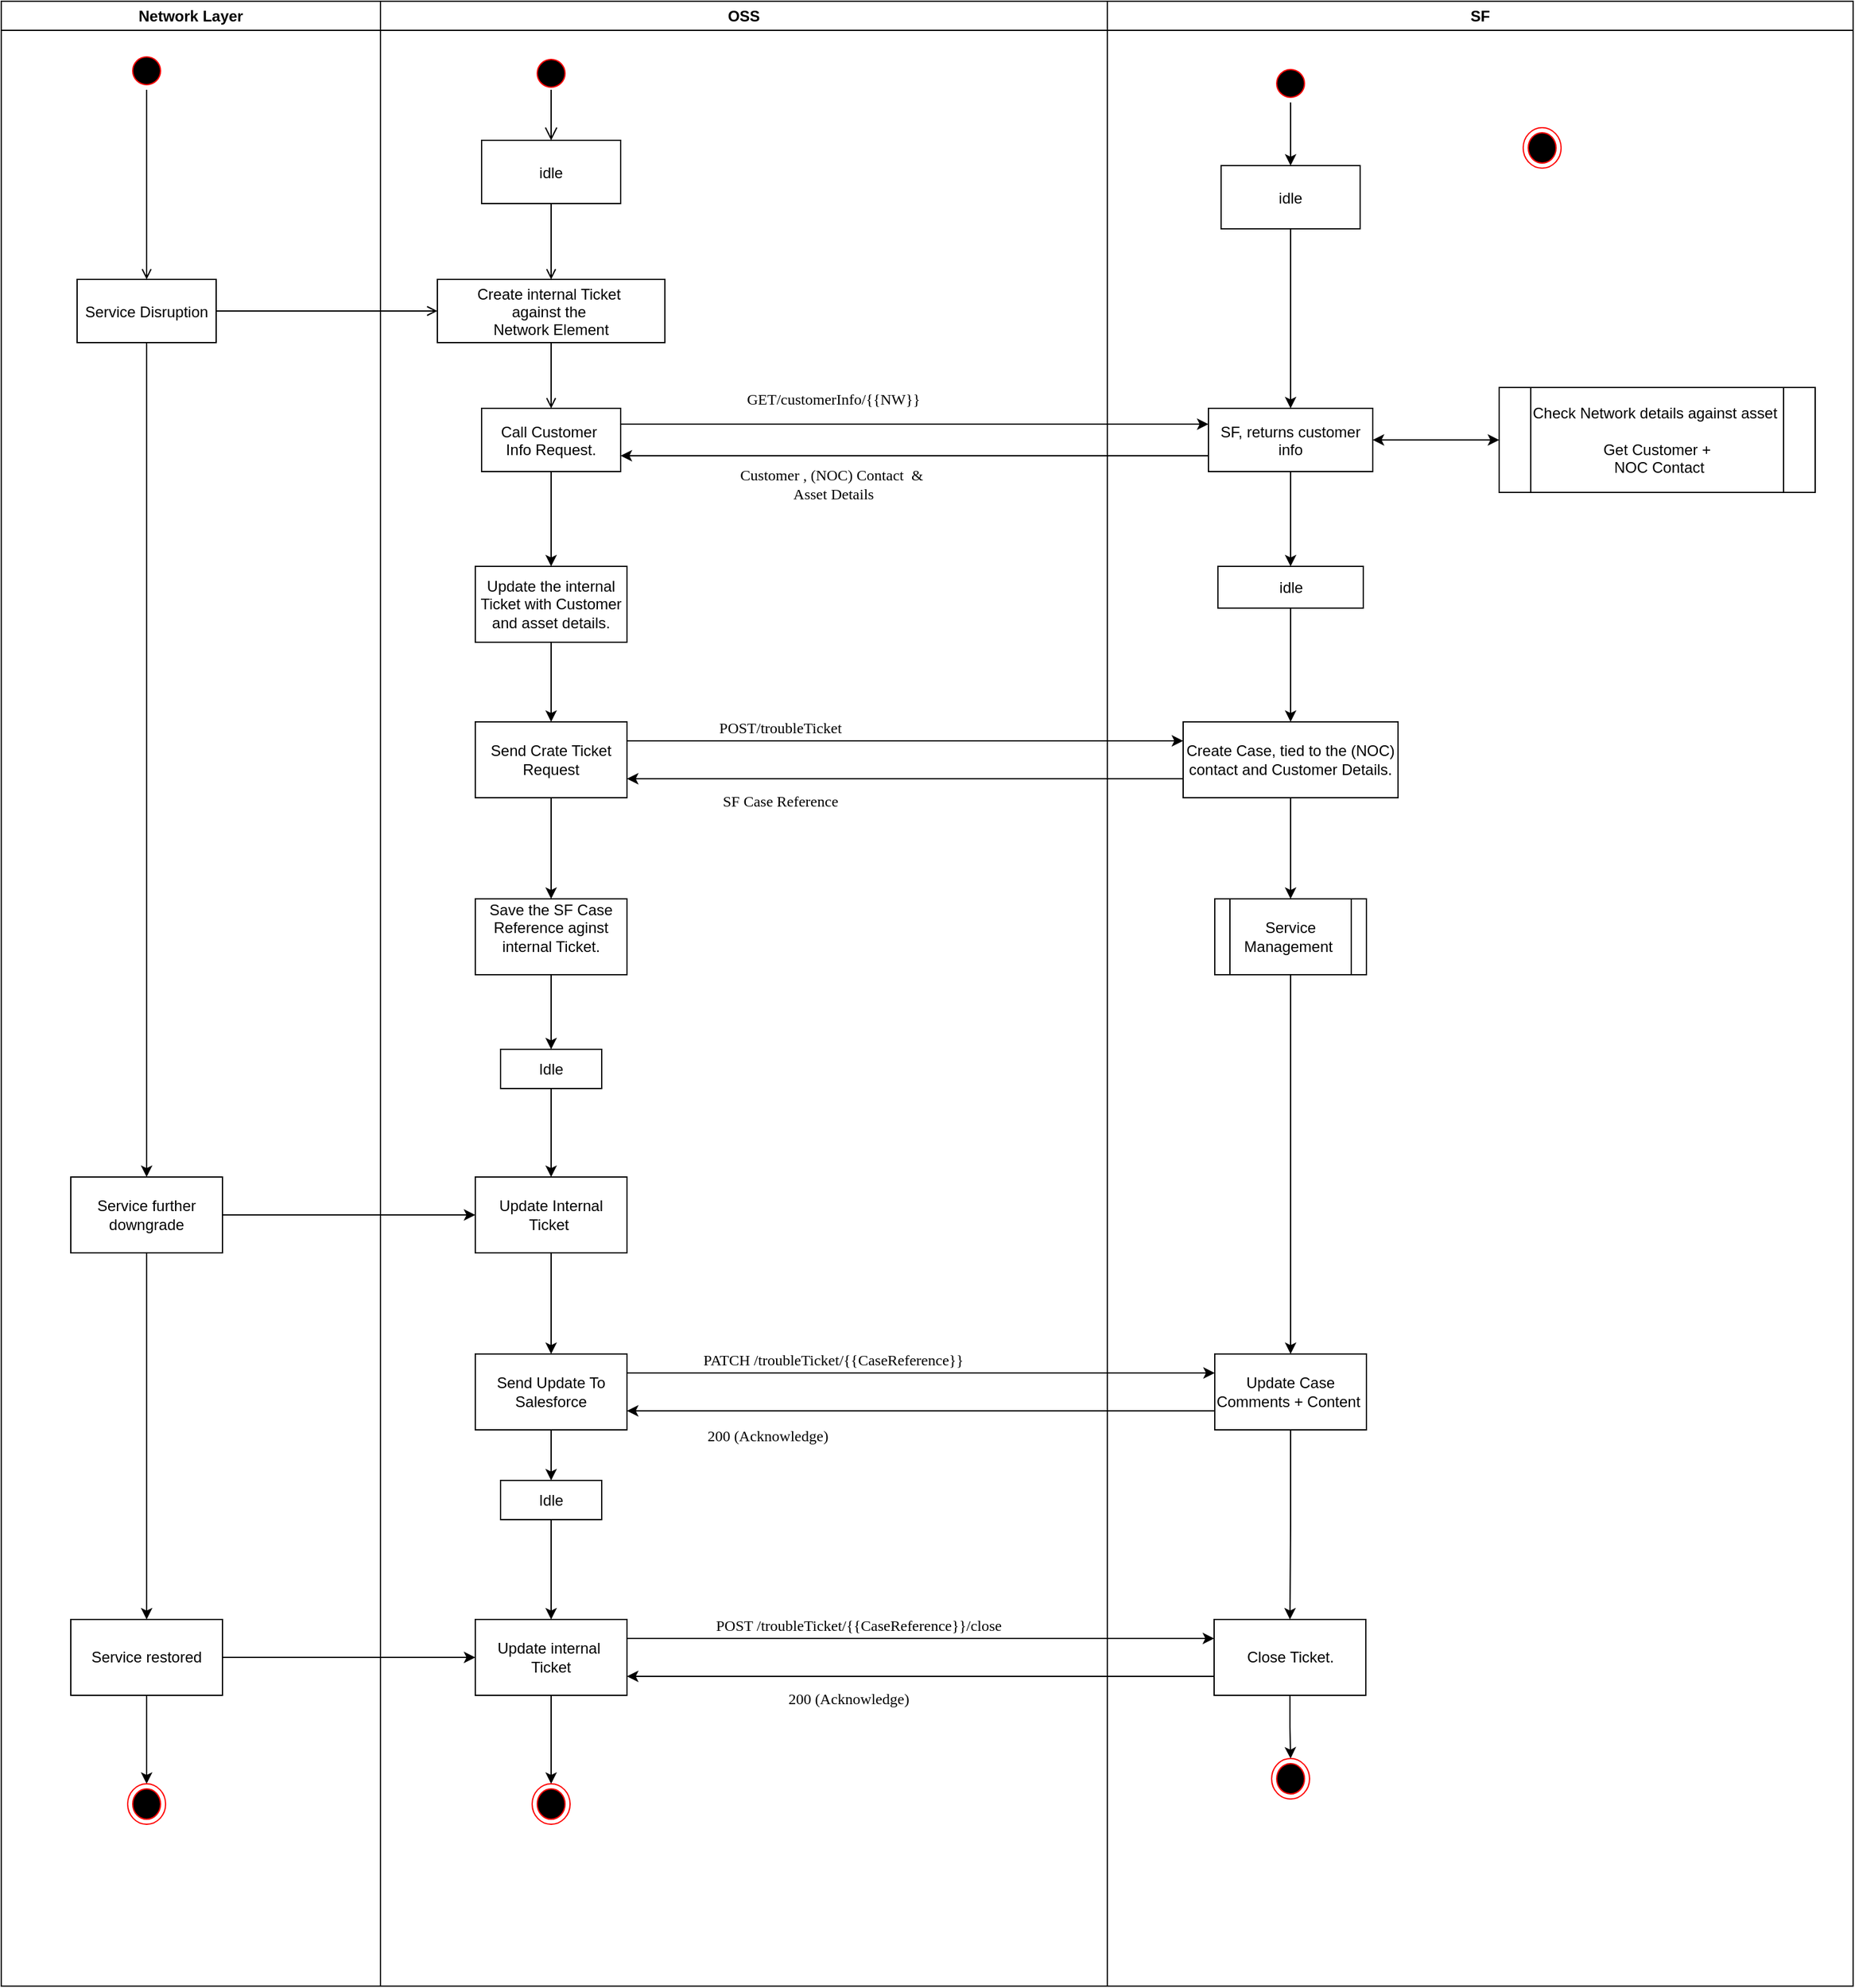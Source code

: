 <mxfile version="24.6.4" type="device">
  <diagram name="Page-1" id="e7e014a7-5840-1c2e-5031-d8a46d1fe8dd">
    <mxGraphModel dx="1434" dy="738" grid="1" gridSize="10" guides="1" tooltips="1" connect="1" arrows="1" fold="1" page="1" pageScale="1" pageWidth="1169" pageHeight="826" background="none" math="0" shadow="0">
      <root>
        <mxCell id="0" />
        <mxCell id="1" parent="0" />
        <mxCell id="2" value="Network Layer" style="swimlane;whiteSpace=wrap" parent="1" vertex="1">
          <mxGeometry x="70" y="140" width="300" height="1570" as="geometry" />
        </mxCell>
        <mxCell id="5" value="" style="ellipse;shape=startState;fillColor=#000000;strokeColor=#ff0000;" parent="2" vertex="1">
          <mxGeometry x="100" y="40" width="30" height="30" as="geometry" />
        </mxCell>
        <mxCell id="9" value="" style="endArrow=open;strokeColor=#000000;endFill=1;rounded=0;entryX=0.5;entryY=0;entryDx=0;entryDy=0;" parent="2" source="5" target="10" edge="1">
          <mxGeometry relative="1" as="geometry">
            <mxPoint x="115" y="160" as="sourcePoint" />
            <mxPoint x="115" y="212" as="targetPoint" />
          </mxGeometry>
        </mxCell>
        <mxCell id="88asuDBjDZvt005CNdE9-83" value="" style="edgeStyle=orthogonalEdgeStyle;rounded=0;orthogonalLoop=1;jettySize=auto;html=1;" edge="1" parent="2" source="10" target="88asuDBjDZvt005CNdE9-82">
          <mxGeometry relative="1" as="geometry" />
        </mxCell>
        <mxCell id="10" value="Service Disruption" style="" parent="2" vertex="1">
          <mxGeometry x="60" y="220" width="110" height="50" as="geometry" />
        </mxCell>
        <mxCell id="88asuDBjDZvt005CNdE9-108" style="edgeStyle=orthogonalEdgeStyle;rounded=0;orthogonalLoop=1;jettySize=auto;html=1;" edge="1" parent="2" source="88asuDBjDZvt005CNdE9-82" target="88asuDBjDZvt005CNdE9-107">
          <mxGeometry relative="1" as="geometry" />
        </mxCell>
        <mxCell id="88asuDBjDZvt005CNdE9-82" value="Service further downgrade" style="whiteSpace=wrap;html=1;" vertex="1" parent="2">
          <mxGeometry x="55" y="930" width="120" height="60" as="geometry" />
        </mxCell>
        <mxCell id="88asuDBjDZvt005CNdE9-124" value="" style="edgeStyle=orthogonalEdgeStyle;rounded=0;orthogonalLoop=1;jettySize=auto;html=1;" edge="1" parent="2" source="88asuDBjDZvt005CNdE9-107" target="88asuDBjDZvt005CNdE9-123">
          <mxGeometry relative="1" as="geometry" />
        </mxCell>
        <mxCell id="88asuDBjDZvt005CNdE9-107" value="Service restored" style="whiteSpace=wrap;html=1;" vertex="1" parent="2">
          <mxGeometry x="55" y="1280" width="120" height="60" as="geometry" />
        </mxCell>
        <mxCell id="88asuDBjDZvt005CNdE9-123" value="" style="ellipse;shape=endState;fillColor=#000000;strokeColor=#ff0000" vertex="1" parent="2">
          <mxGeometry x="100" y="1410" width="30" height="32" as="geometry" />
        </mxCell>
        <mxCell id="3" value="OSS" style="swimlane;whiteSpace=wrap" parent="1" vertex="1">
          <mxGeometry x="370" y="140" width="575" height="1570" as="geometry" />
        </mxCell>
        <mxCell id="13" value="" style="ellipse;shape=startState;fillColor=#000000;strokeColor=#ff0000;" parent="3" vertex="1">
          <mxGeometry x="120" y="42" width="30" height="30" as="geometry" />
        </mxCell>
        <mxCell id="14" value="" style="edgeStyle=elbowEdgeStyle;elbow=horizontal;verticalAlign=bottom;endArrow=open;endSize=8;strokeColor=#000000;endFill=1;rounded=0" parent="3" target="15" edge="1">
          <mxGeometry x="40" y="20" as="geometry">
            <mxPoint x="115" y="90" as="targetPoint" />
            <mxPoint x="135" y="70" as="sourcePoint" />
          </mxGeometry>
        </mxCell>
        <mxCell id="15" value="idle" style="" parent="3" vertex="1">
          <mxGeometry x="80" y="110" width="110" height="50" as="geometry" />
        </mxCell>
        <mxCell id="16" value="Create internal Ticket &#xa;against the &#xa;Network Element" style="" parent="3" vertex="1">
          <mxGeometry x="45" y="220" width="180" height="50" as="geometry" />
        </mxCell>
        <mxCell id="17" value="" style="endArrow=open;strokeColor=#000000;endFill=1;rounded=0" parent="3" source="15" target="16" edge="1">
          <mxGeometry relative="1" as="geometry" />
        </mxCell>
        <mxCell id="88asuDBjDZvt005CNdE9-62" value="" style="edgeStyle=orthogonalEdgeStyle;rounded=0;orthogonalLoop=1;jettySize=auto;html=1;" edge="1" parent="3" source="18" target="88asuDBjDZvt005CNdE9-61">
          <mxGeometry relative="1" as="geometry" />
        </mxCell>
        <mxCell id="18" value="Call Customer &#xa;Info Request." style="" parent="3" vertex="1">
          <mxGeometry x="80" y="322" width="110" height="50" as="geometry" />
        </mxCell>
        <mxCell id="19" value="" style="endArrow=open;strokeColor=#000000;endFill=1;rounded=0" parent="3" source="16" target="18" edge="1">
          <mxGeometry relative="1" as="geometry" />
        </mxCell>
        <mxCell id="88asuDBjDZvt005CNdE9-44" value="GET/customerInfo/{{NW}}" style="text;html=1;align=center;verticalAlign=middle;resizable=0;points=[];autosize=1;strokeColor=none;fillColor=none;fontFamily=Lucida Console;" vertex="1" parent="3">
          <mxGeometry x="262.5" y="300" width="190" height="30" as="geometry" />
        </mxCell>
        <mxCell id="88asuDBjDZvt005CNdE9-55" value="Customer , (NOC) Contact&amp;nbsp; &amp;amp;&amp;nbsp;&lt;div&gt;Asset Details&lt;/div&gt;" style="text;html=1;align=center;verticalAlign=middle;resizable=0;points=[];autosize=1;strokeColor=none;fillColor=none;fontFamily=Lucida Console;" vertex="1" parent="3">
          <mxGeometry x="242.5" y="362" width="230" height="40" as="geometry" />
        </mxCell>
        <mxCell id="88asuDBjDZvt005CNdE9-64" value="" style="edgeStyle=orthogonalEdgeStyle;rounded=0;orthogonalLoop=1;jettySize=auto;html=1;" edge="1" parent="3" source="88asuDBjDZvt005CNdE9-61" target="88asuDBjDZvt005CNdE9-63">
          <mxGeometry relative="1" as="geometry" />
        </mxCell>
        <mxCell id="88asuDBjDZvt005CNdE9-61" value="Update the internal Ticket with Customer and asset details." style="whiteSpace=wrap;html=1;" vertex="1" parent="3">
          <mxGeometry x="75" y="447" width="120" height="60" as="geometry" />
        </mxCell>
        <mxCell id="88asuDBjDZvt005CNdE9-78" value="" style="edgeStyle=orthogonalEdgeStyle;rounded=0;orthogonalLoop=1;jettySize=auto;html=1;" edge="1" parent="3" source="88asuDBjDZvt005CNdE9-63" target="88asuDBjDZvt005CNdE9-77">
          <mxGeometry relative="1" as="geometry" />
        </mxCell>
        <mxCell id="88asuDBjDZvt005CNdE9-63" value="Send Crate Ticket Request" style="whiteSpace=wrap;html=1;" vertex="1" parent="3">
          <mxGeometry x="75" y="570" width="120" height="60" as="geometry" />
        </mxCell>
        <mxCell id="88asuDBjDZvt005CNdE9-68" value="POST/troubleTicket" style="text;html=1;align=center;verticalAlign=middle;resizable=0;points=[];autosize=1;strokeColor=none;fillColor=none;fontFamily=Lucida Console;" vertex="1" parent="3">
          <mxGeometry x="240.5" y="560" width="150" height="30" as="geometry" />
        </mxCell>
        <mxCell id="88asuDBjDZvt005CNdE9-81" value="" style="edgeStyle=orthogonalEdgeStyle;rounded=0;orthogonalLoop=1;jettySize=auto;html=1;" edge="1" parent="3" source="88asuDBjDZvt005CNdE9-77" target="88asuDBjDZvt005CNdE9-80">
          <mxGeometry relative="1" as="geometry" />
        </mxCell>
        <mxCell id="88asuDBjDZvt005CNdE9-77" value="Save the SF Case Reference aginst&lt;div&gt;internal Ticket.&lt;/div&gt;&lt;div&gt;&lt;br&gt;&lt;/div&gt;" style="whiteSpace=wrap;html=1;" vertex="1" parent="3">
          <mxGeometry x="75" y="710" width="120" height="60" as="geometry" />
        </mxCell>
        <mxCell id="88asuDBjDZvt005CNdE9-76" value="SF Case Reference" style="text;html=1;align=center;verticalAlign=middle;resizable=0;points=[];autosize=1;strokeColor=none;fillColor=none;fontFamily=Lucida Console;" vertex="1" parent="3">
          <mxGeometry x="240.5" y="618" width="150" height="30" as="geometry" />
        </mxCell>
        <mxCell id="88asuDBjDZvt005CNdE9-92" value="" style="edgeStyle=orthogonalEdgeStyle;rounded=0;orthogonalLoop=1;jettySize=auto;html=1;" edge="1" parent="3" source="88asuDBjDZvt005CNdE9-80" target="88asuDBjDZvt005CNdE9-85">
          <mxGeometry relative="1" as="geometry" />
        </mxCell>
        <mxCell id="88asuDBjDZvt005CNdE9-80" value="Idle" style="whiteSpace=wrap;html=1;" vertex="1" parent="3">
          <mxGeometry x="95" y="829" width="80" height="31" as="geometry" />
        </mxCell>
        <mxCell id="88asuDBjDZvt005CNdE9-88" value="" style="edgeStyle=orthogonalEdgeStyle;rounded=0;orthogonalLoop=1;jettySize=auto;html=1;" edge="1" parent="3" source="88asuDBjDZvt005CNdE9-85" target="88asuDBjDZvt005CNdE9-87">
          <mxGeometry relative="1" as="geometry" />
        </mxCell>
        <mxCell id="88asuDBjDZvt005CNdE9-85" value="Update Internal Ticket&amp;nbsp;" style="whiteSpace=wrap;html=1;" vertex="1" parent="3">
          <mxGeometry x="75" y="930" width="120" height="60" as="geometry" />
        </mxCell>
        <mxCell id="88asuDBjDZvt005CNdE9-105" value="" style="edgeStyle=orthogonalEdgeStyle;rounded=0;orthogonalLoop=1;jettySize=auto;html=1;" edge="1" parent="3" source="88asuDBjDZvt005CNdE9-87" target="88asuDBjDZvt005CNdE9-104">
          <mxGeometry relative="1" as="geometry" />
        </mxCell>
        <mxCell id="88asuDBjDZvt005CNdE9-87" value="Send Update To Salesforce" style="whiteSpace=wrap;html=1;" vertex="1" parent="3">
          <mxGeometry x="75" y="1070" width="120" height="60" as="geometry" />
        </mxCell>
        <mxCell id="88asuDBjDZvt005CNdE9-91" value="PATCH /troubleTicket/{{CaseReference}}&lt;span style=&quot;white-space-collapse: preserve;&quot;&gt;&#x9;&lt;/span&gt;" style="text;html=1;align=center;verticalAlign=middle;resizable=0;points=[];autosize=1;strokeColor=none;fillColor=default;fontFamily=Lucida Console;" vertex="1" parent="3">
          <mxGeometry x="207.5" y="1060" width="310" height="30" as="geometry" />
        </mxCell>
        <mxCell id="88asuDBjDZvt005CNdE9-111" style="edgeStyle=orthogonalEdgeStyle;rounded=0;orthogonalLoop=1;jettySize=auto;html=1;exitX=0.5;exitY=1;exitDx=0;exitDy=0;entryX=0.5;entryY=0;entryDx=0;entryDy=0;" edge="1" parent="3" source="88asuDBjDZvt005CNdE9-104" target="88asuDBjDZvt005CNdE9-109">
          <mxGeometry relative="1" as="geometry" />
        </mxCell>
        <mxCell id="88asuDBjDZvt005CNdE9-104" value="Idle" style="whiteSpace=wrap;html=1;" vertex="1" parent="3">
          <mxGeometry x="95" y="1170" width="80" height="31" as="geometry" />
        </mxCell>
        <mxCell id="88asuDBjDZvt005CNdE9-122" value="" style="edgeStyle=orthogonalEdgeStyle;rounded=0;orthogonalLoop=1;jettySize=auto;html=1;" edge="1" parent="3" source="88asuDBjDZvt005CNdE9-109" target="88asuDBjDZvt005CNdE9-121">
          <mxGeometry relative="1" as="geometry" />
        </mxCell>
        <mxCell id="88asuDBjDZvt005CNdE9-109" value="Update internal&amp;nbsp;&lt;div&gt;Ticket&lt;/div&gt;" style="whiteSpace=wrap;html=1;" vertex="1" parent="3">
          <mxGeometry x="75" y="1280" width="120" height="60" as="geometry" />
        </mxCell>
        <mxCell id="88asuDBjDZvt005CNdE9-114" value="POST /troubleTicket/{{CaseReference}}/close" style="text;html=1;align=center;verticalAlign=middle;resizable=0;points=[];autosize=1;strokeColor=none;fillColor=default;fontFamily=Lucida Console;" vertex="1" parent="3">
          <mxGeometry x="212.5" y="1270" width="330" height="30" as="geometry" />
        </mxCell>
        <mxCell id="88asuDBjDZvt005CNdE9-117" value="200 (Acknowledge)" style="text;html=1;align=center;verticalAlign=middle;resizable=0;points=[];autosize=1;strokeColor=none;fillColor=none;fontFamily=Lucida Console;" vertex="1" parent="3">
          <mxGeometry x="230.5" y="1120" width="150" height="30" as="geometry" />
        </mxCell>
        <mxCell id="88asuDBjDZvt005CNdE9-121" value="" style="ellipse;shape=endState;fillColor=#000000;strokeColor=#ff0000" vertex="1" parent="3">
          <mxGeometry x="120" y="1410" width="30" height="32" as="geometry" />
        </mxCell>
        <mxCell id="4" value="SF" style="swimlane;whiteSpace=wrap" parent="1" vertex="1">
          <mxGeometry x="945" y="140" width="590" height="1570" as="geometry" />
        </mxCell>
        <mxCell id="88asuDBjDZvt005CNdE9-71" value="" style="edgeStyle=orthogonalEdgeStyle;rounded=0;orthogonalLoop=1;jettySize=auto;html=1;" edge="1" parent="4" source="33" target="88asuDBjDZvt005CNdE9-70">
          <mxGeometry relative="1" as="geometry" />
        </mxCell>
        <mxCell id="33" value="SF, returns customer&#xa;info" style="" parent="4" vertex="1">
          <mxGeometry x="80" y="322" width="130" height="50" as="geometry" />
        </mxCell>
        <mxCell id="88asuDBjDZvt005CNdE9-45" value="Check Network details against asset&amp;nbsp;&lt;div&gt;&lt;br&gt;&lt;/div&gt;&lt;div&gt;&lt;div&gt;Get Customer +&lt;/div&gt;&amp;nbsp;NOC Contact&lt;br&gt;&lt;/div&gt;" style="shape=process;whiteSpace=wrap;html=1;backgroundOutline=1;" vertex="1" parent="4">
          <mxGeometry x="310" y="305.5" width="250" height="83" as="geometry" />
        </mxCell>
        <mxCell id="88asuDBjDZvt005CNdE9-51" value="" style="ellipse;shape=endState;fillColor=#000000;strokeColor=#ff0000" vertex="1" parent="4">
          <mxGeometry x="329" y="100" width="30" height="32" as="geometry" />
        </mxCell>
        <mxCell id="88asuDBjDZvt005CNdE9-57" style="edgeStyle=orthogonalEdgeStyle;rounded=0;orthogonalLoop=1;jettySize=auto;html=1;exitX=0.5;exitY=1;exitDx=0;exitDy=0;" edge="1" parent="4" source="88asuDBjDZvt005CNdE9-58" target="33">
          <mxGeometry relative="1" as="geometry" />
        </mxCell>
        <mxCell id="88asuDBjDZvt005CNdE9-59" style="edgeStyle=orthogonalEdgeStyle;rounded=0;orthogonalLoop=1;jettySize=auto;html=1;entryX=0.5;entryY=0;entryDx=0;entryDy=0;" edge="1" parent="4" source="88asuDBjDZvt005CNdE9-56" target="88asuDBjDZvt005CNdE9-58">
          <mxGeometry relative="1" as="geometry" />
        </mxCell>
        <mxCell id="88asuDBjDZvt005CNdE9-56" value="" style="ellipse;shape=startState;fillColor=#000000;strokeColor=#ff0000;" vertex="1" parent="4">
          <mxGeometry x="130" y="50" width="30" height="30" as="geometry" />
        </mxCell>
        <mxCell id="88asuDBjDZvt005CNdE9-58" value="idle" style="" vertex="1" parent="4">
          <mxGeometry x="90" y="130" width="110" height="50" as="geometry" />
        </mxCell>
        <mxCell id="88asuDBjDZvt005CNdE9-60" value="" style="endArrow=classic;startArrow=classic;html=1;rounded=0;exitX=1;exitY=0.5;exitDx=0;exitDy=0;" edge="1" parent="4" source="33" target="88asuDBjDZvt005CNdE9-45">
          <mxGeometry width="50" height="50" relative="1" as="geometry">
            <mxPoint x="230" y="330" as="sourcePoint" />
            <mxPoint x="280" y="280" as="targetPoint" />
          </mxGeometry>
        </mxCell>
        <mxCell id="88asuDBjDZvt005CNdE9-94" value="" style="edgeStyle=orthogonalEdgeStyle;rounded=0;orthogonalLoop=1;jettySize=auto;html=1;" edge="1" parent="4" source="88asuDBjDZvt005CNdE9-65" target="88asuDBjDZvt005CNdE9-93">
          <mxGeometry relative="1" as="geometry" />
        </mxCell>
        <mxCell id="88asuDBjDZvt005CNdE9-65" value="Create Case, tied to the (NOC) contact and Customer Details." style="whiteSpace=wrap;html=1;" vertex="1" parent="4">
          <mxGeometry x="60" y="570" width="170" height="60" as="geometry" />
        </mxCell>
        <mxCell id="88asuDBjDZvt005CNdE9-73" style="edgeStyle=orthogonalEdgeStyle;rounded=0;orthogonalLoop=1;jettySize=auto;html=1;" edge="1" parent="4" source="88asuDBjDZvt005CNdE9-70" target="88asuDBjDZvt005CNdE9-65">
          <mxGeometry relative="1" as="geometry" />
        </mxCell>
        <mxCell id="88asuDBjDZvt005CNdE9-70" value="&lt;span style=&quot;text-wrap: nowrap;&quot;&gt;idle&lt;/span&gt;" style="whiteSpace=wrap;html=1;" vertex="1" parent="4">
          <mxGeometry x="87.5" y="447" width="115" height="33" as="geometry" />
        </mxCell>
        <mxCell id="88asuDBjDZvt005CNdE9-118" style="edgeStyle=orthogonalEdgeStyle;rounded=0;orthogonalLoop=1;jettySize=auto;html=1;" edge="1" parent="4" source="88asuDBjDZvt005CNdE9-89" target="88asuDBjDZvt005CNdE9-112">
          <mxGeometry relative="1" as="geometry" />
        </mxCell>
        <mxCell id="88asuDBjDZvt005CNdE9-89" value="Update Case Comments + Content&amp;nbsp;" style="whiteSpace=wrap;html=1;" vertex="1" parent="4">
          <mxGeometry x="85" y="1070" width="120" height="60" as="geometry" />
        </mxCell>
        <mxCell id="88asuDBjDZvt005CNdE9-99" style="edgeStyle=orthogonalEdgeStyle;rounded=0;orthogonalLoop=1;jettySize=auto;html=1;entryX=0.5;entryY=0;entryDx=0;entryDy=0;" edge="1" parent="4" source="88asuDBjDZvt005CNdE9-93" target="88asuDBjDZvt005CNdE9-89">
          <mxGeometry relative="1" as="geometry" />
        </mxCell>
        <mxCell id="88asuDBjDZvt005CNdE9-93" value="Service Management&amp;nbsp;" style="shape=process;whiteSpace=wrap;html=1;backgroundOutline=1;" vertex="1" parent="4">
          <mxGeometry x="85" y="710" width="120" height="60" as="geometry" />
        </mxCell>
        <mxCell id="88asuDBjDZvt005CNdE9-120" value="" style="edgeStyle=orthogonalEdgeStyle;rounded=0;orthogonalLoop=1;jettySize=auto;html=1;" edge="1" parent="4" source="88asuDBjDZvt005CNdE9-112" target="88asuDBjDZvt005CNdE9-119">
          <mxGeometry relative="1" as="geometry" />
        </mxCell>
        <mxCell id="88asuDBjDZvt005CNdE9-112" value="Close Ticket." style="whiteSpace=wrap;html=1;" vertex="1" parent="4">
          <mxGeometry x="84.5" y="1280" width="120" height="60" as="geometry" />
        </mxCell>
        <mxCell id="88asuDBjDZvt005CNdE9-119" value="" style="ellipse;shape=endState;fillColor=#000000;strokeColor=#ff0000" vertex="1" parent="4">
          <mxGeometry x="130" y="1390" width="30" height="32" as="geometry" />
        </mxCell>
        <mxCell id="20" value="" style="endArrow=open;strokeColor=#000000;endFill=1;rounded=0;exitX=1;exitY=0.5;exitDx=0;exitDy=0;entryX=0;entryY=0.5;entryDx=0;entryDy=0;" parent="1" source="10" target="16" edge="1">
          <mxGeometry relative="1" as="geometry" />
        </mxCell>
        <mxCell id="88asuDBjDZvt005CNdE9-41" style="edgeStyle=orthogonalEdgeStyle;rounded=0;orthogonalLoop=1;jettySize=auto;html=1;exitX=1;exitY=0.25;exitDx=0;exitDy=0;entryX=0;entryY=0.25;entryDx=0;entryDy=0;" edge="1" parent="1" source="18" target="33">
          <mxGeometry relative="1" as="geometry" />
        </mxCell>
        <mxCell id="88asuDBjDZvt005CNdE9-42" style="edgeStyle=orthogonalEdgeStyle;rounded=0;orthogonalLoop=1;jettySize=auto;html=1;exitX=0;exitY=0.75;exitDx=0;exitDy=0;entryX=1;entryY=0.75;entryDx=0;entryDy=0;" edge="1" parent="1" source="33" target="18">
          <mxGeometry relative="1" as="geometry" />
        </mxCell>
        <mxCell id="88asuDBjDZvt005CNdE9-66" value="" style="edgeStyle=orthogonalEdgeStyle;rounded=0;orthogonalLoop=1;jettySize=auto;html=1;exitX=1;exitY=0.25;exitDx=0;exitDy=0;entryX=0;entryY=0.25;entryDx=0;entryDy=0;" edge="1" parent="1" source="88asuDBjDZvt005CNdE9-63" target="88asuDBjDZvt005CNdE9-65">
          <mxGeometry relative="1" as="geometry" />
        </mxCell>
        <mxCell id="88asuDBjDZvt005CNdE9-74" style="edgeStyle=orthogonalEdgeStyle;rounded=0;orthogonalLoop=1;jettySize=auto;html=1;exitX=0;exitY=0.75;exitDx=0;exitDy=0;entryX=1;entryY=0.75;entryDx=0;entryDy=0;" edge="1" parent="1" source="88asuDBjDZvt005CNdE9-65" target="88asuDBjDZvt005CNdE9-63">
          <mxGeometry relative="1" as="geometry" />
        </mxCell>
        <mxCell id="88asuDBjDZvt005CNdE9-86" value="" style="edgeStyle=orthogonalEdgeStyle;rounded=0;orthogonalLoop=1;jettySize=auto;html=1;" edge="1" parent="1" source="88asuDBjDZvt005CNdE9-82" target="88asuDBjDZvt005CNdE9-85">
          <mxGeometry relative="1" as="geometry" />
        </mxCell>
        <mxCell id="88asuDBjDZvt005CNdE9-90" value="" style="edgeStyle=orthogonalEdgeStyle;rounded=0;orthogonalLoop=1;jettySize=auto;html=1;exitX=1;exitY=0.25;exitDx=0;exitDy=0;entryX=0;entryY=0.25;entryDx=0;entryDy=0;" edge="1" parent="1" source="88asuDBjDZvt005CNdE9-87" target="88asuDBjDZvt005CNdE9-89">
          <mxGeometry relative="1" as="geometry" />
        </mxCell>
        <mxCell id="88asuDBjDZvt005CNdE9-100" style="edgeStyle=orthogonalEdgeStyle;rounded=0;orthogonalLoop=1;jettySize=auto;html=1;exitX=0;exitY=0.75;exitDx=0;exitDy=0;entryX=1;entryY=0.75;entryDx=0;entryDy=0;" edge="1" parent="1" source="88asuDBjDZvt005CNdE9-89" target="88asuDBjDZvt005CNdE9-87">
          <mxGeometry relative="1" as="geometry" />
        </mxCell>
        <mxCell id="88asuDBjDZvt005CNdE9-110" value="" style="edgeStyle=orthogonalEdgeStyle;rounded=0;orthogonalLoop=1;jettySize=auto;html=1;" edge="1" parent="1" source="88asuDBjDZvt005CNdE9-107" target="88asuDBjDZvt005CNdE9-109">
          <mxGeometry relative="1" as="geometry" />
        </mxCell>
        <mxCell id="88asuDBjDZvt005CNdE9-113" value="" style="edgeStyle=orthogonalEdgeStyle;rounded=0;orthogonalLoop=1;jettySize=auto;html=1;exitX=1;exitY=0.25;exitDx=0;exitDy=0;entryX=0;entryY=0.25;entryDx=0;entryDy=0;" edge="1" parent="1" source="88asuDBjDZvt005CNdE9-109" target="88asuDBjDZvt005CNdE9-112">
          <mxGeometry relative="1" as="geometry" />
        </mxCell>
        <mxCell id="88asuDBjDZvt005CNdE9-115" style="edgeStyle=orthogonalEdgeStyle;rounded=0;orthogonalLoop=1;jettySize=auto;html=1;exitX=0;exitY=0.75;exitDx=0;exitDy=0;entryX=1;entryY=0.75;entryDx=0;entryDy=0;" edge="1" parent="1" source="88asuDBjDZvt005CNdE9-112" target="88asuDBjDZvt005CNdE9-109">
          <mxGeometry relative="1" as="geometry" />
        </mxCell>
        <mxCell id="88asuDBjDZvt005CNdE9-116" value="200 (Acknowledge)" style="text;html=1;align=center;verticalAlign=middle;resizable=0;points=[];autosize=1;strokeColor=none;fillColor=none;fontFamily=Lucida Console;" vertex="1" parent="1">
          <mxGeometry x="665" y="1468" width="150" height="30" as="geometry" />
        </mxCell>
      </root>
    </mxGraphModel>
  </diagram>
</mxfile>

